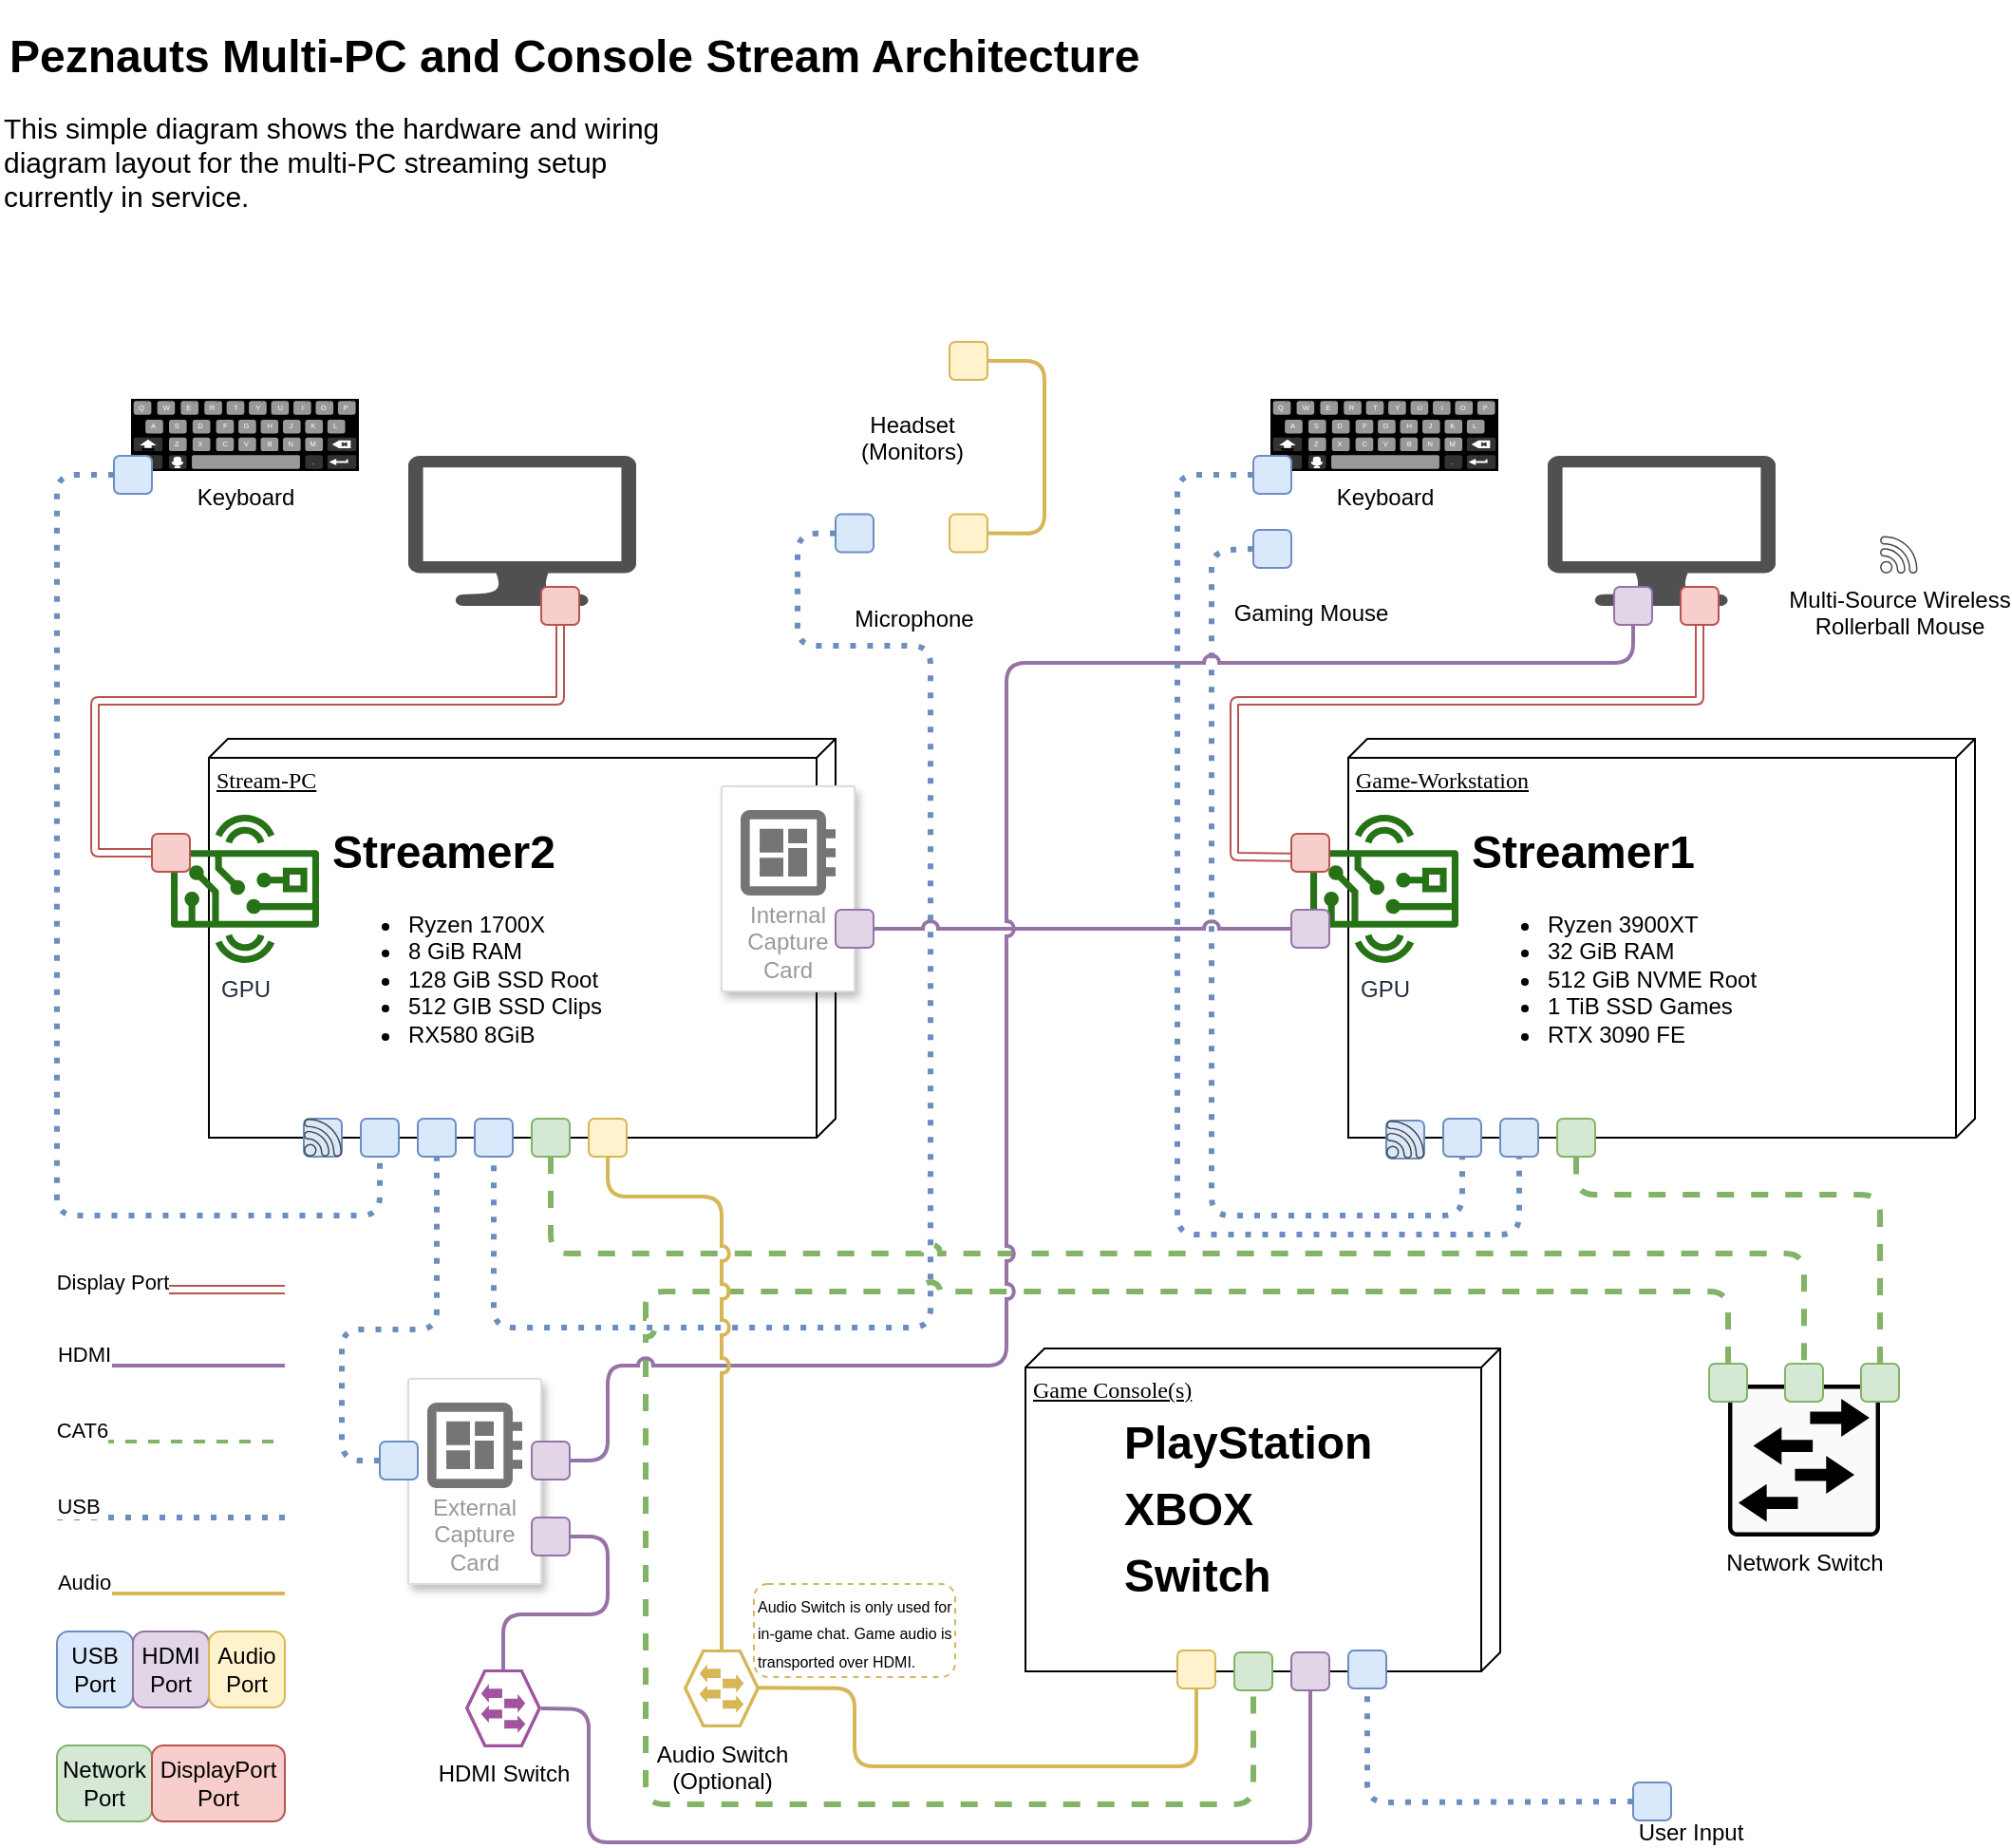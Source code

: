 <mxfile version="14.1.3" type="github">
  <diagram name="Page-1" id="5f0bae14-7c28-e335-631c-24af17079c00">
    <mxGraphModel dx="1727" dy="1769" grid="1" gridSize="10" guides="1" tooltips="1" connect="1" arrows="1" fold="1" page="1" pageScale="1" pageWidth="1100" pageHeight="850" background="#ffffff" math="0" shadow="0">
      <root>
        <mxCell id="0" />
        <mxCell id="1" parent="0" />
        <mxCell id="udWF-kmXkvJZrrBDOuRl-84" value="External Capture Card" style="strokeColor=#dddddd;shadow=1;strokeWidth=1;rounded=1;absoluteArcSize=1;arcSize=2;labelPosition=center;verticalLabelPosition=middle;align=center;verticalAlign=bottom;spacingLeft=0;fontColor=#999999;fontSize=12;whiteSpace=wrap;spacingBottom=2;" vertex="1" parent="1">
          <mxGeometry x="225" y="596" width="70" height="108" as="geometry" />
        </mxCell>
        <mxCell id="udWF-kmXkvJZrrBDOuRl-85" value="" style="dashed=0;connectable=0;html=1;fillColor=#757575;strokeColor=none;shape=mxgraph.gcp2.circuit_board;part=1;" vertex="1" parent="udWF-kmXkvJZrrBDOuRl-84">
          <mxGeometry x="0.5" width="50" height="45" relative="1" as="geometry">
            <mxPoint x="-25" y="12.5" as="offset" />
          </mxGeometry>
        </mxCell>
        <mxCell id="udWF-kmXkvJZrrBDOuRl-82" value="User Input" style="shape=image;html=1;verticalAlign=top;verticalLabelPosition=bottom;labelBackgroundColor=#ffffff;imageAspect=0;aspect=fixed;image=https://cdn4.iconfinder.com/data/icons/top-search-7/128/_game_joystick_pad_controller_device_playstation-128.png;strokeColor=#FFFFFF;fillColor=#D6B656;" vertex="1" parent="1">
          <mxGeometry x="879" y="779.5" width="41" height="41" as="geometry" />
        </mxCell>
        <mxCell id="udWF-kmXkvJZrrBDOuRl-65" value="" style="endArrow=none;dashed=1;html=1;strokeWidth=3;fillColor=#dae8fc;strokeColor=#6c8ebf;dashPattern=1 2;exitX=0;exitY=0.5;exitDx=0;exitDy=0;entryX=0.5;entryY=1;entryDx=0;entryDy=0;" edge="1" parent="1" source="udWF-kmXkvJZrrBDOuRl-59" target="udWF-kmXkvJZrrBDOuRl-64">
          <mxGeometry width="50" height="50" relative="1" as="geometry">
            <mxPoint x="648" y="140" as="sourcePoint" />
            <mxPoint x="790" y="501" as="targetPoint" />
            <Array as="points">
              <mxPoint x="648" y="160" />
              <mxPoint x="648" y="510" />
              <mxPoint x="780" y="510" />
            </Array>
          </mxGeometry>
        </mxCell>
        <mxCell id="ei8tHevfdLbRv2VNK5B5-10" value="" style="endArrow=none;dashed=1;html=1;strokeWidth=3;exitX=0;exitY=0.5;exitDx=0;exitDy=0;entryX=0.5;entryY=1;entryDx=0;entryDy=0;jumpStyle=arc;fillColor=#dae8fc;strokeColor=#6c8ebf;dashPattern=1 2;" parent="1" source="ei8tHevfdLbRv2VNK5B5-11" target="ei8tHevfdLbRv2VNK5B5-13" edge="1">
          <mxGeometry width="50" height="50" relative="1" as="geometry">
            <mxPoint x="420" y="649" as="sourcePoint" />
            <mxPoint x="280" y="709" as="targetPoint" />
            <Array as="points">
              <mxPoint x="430" y="151" />
              <mxPoint x="430" y="210" />
              <mxPoint x="500" y="210" />
              <mxPoint x="500" y="569" />
              <mxPoint x="270" y="569" />
            </Array>
          </mxGeometry>
        </mxCell>
        <mxCell id="ei8tHevfdLbRv2VNK5B5-70" value="" style="endArrow=none;dashed=1;html=1;strokeWidth=3;entryX=0.5;entryY=1;entryDx=0;entryDy=0;exitX=0.5;exitY=0;exitDx=0;exitDy=0;fillColor=#d5e8d4;strokeColor=#82b366;jumpStyle=arc;" parent="1" source="ei8tHevfdLbRv2VNK5B5-71" target="ei8tHevfdLbRv2VNK5B5-69" edge="1">
          <mxGeometry width="50" height="50" relative="1" as="geometry">
            <mxPoint x="810" y="579" as="sourcePoint" />
            <mxPoint x="320" y="709" as="targetPoint" />
            <Array as="points">
              <mxPoint x="920" y="550" />
              <mxPoint x="350" y="550" />
              <mxPoint x="350" y="820" />
              <mxPoint x="670" y="820" />
            </Array>
          </mxGeometry>
        </mxCell>
        <mxCell id="ei8tHevfdLbRv2VNK5B5-67" value="" style="endArrow=none;dashed=1;html=1;strokeWidth=3;exitX=0.5;exitY=1;exitDx=0;exitDy=0;jumpStyle=arc;entryX=0.5;entryY=0;entryDx=0;entryDy=0;fillColor=#d5e8d4;strokeColor=#82b366;" parent="1" source="ei8tHevfdLbRv2VNK5B5-66" target="ei8tHevfdLbRv2VNK5B5-68" edge="1">
          <mxGeometry width="50" height="50" relative="1" as="geometry">
            <mxPoint x="420" y="549" as="sourcePoint" />
            <mxPoint x="470" y="499" as="targetPoint" />
            <Array as="points">
              <mxPoint x="300" y="530" />
              <mxPoint x="960" y="530" />
            </Array>
          </mxGeometry>
        </mxCell>
        <mxCell id="39150e848f15840c-1" value="Stream-PC" style="verticalAlign=top;align=left;spacingTop=8;spacingLeft=2;spacingRight=12;shape=cube;size=10;direction=south;fontStyle=4;html=1;rounded=0;shadow=0;comic=0;labelBackgroundColor=none;strokeWidth=1;fontFamily=Verdana;fontSize=12" parent="1" vertex="1">
          <mxGeometry x="120" y="259" width="330" height="210" as="geometry" />
        </mxCell>
        <mxCell id="39150e848f15840c-2" value="Game-Workstation" style="verticalAlign=top;align=left;spacingTop=8;spacingLeft=2;spacingRight=12;shape=cube;size=10;direction=south;fontStyle=4;html=1;rounded=0;shadow=0;comic=0;labelBackgroundColor=none;strokeWidth=1;fontFamily=Verdana;fontSize=12" parent="1" vertex="1">
          <mxGeometry x="720" y="259" width="330" height="210" as="geometry" />
        </mxCell>
        <mxCell id="39150e848f15840c-3" value="Game Console(s)" style="verticalAlign=top;align=left;spacingTop=8;spacingLeft=2;spacingRight=12;shape=cube;size=10;direction=south;fontStyle=4;html=1;rounded=0;shadow=0;comic=0;labelBackgroundColor=none;strokeWidth=1;fontFamily=Verdana;fontSize=12" parent="1" vertex="1">
          <mxGeometry x="550" y="580" width="250" height="170" as="geometry" />
        </mxCell>
        <mxCell id="ei8tHevfdLbRv2VNK5B5-1" value="" style="endArrow=none;html=1;fillColor=#e1d5e7;strokeColor=#9673a6;strokeWidth=2;" parent="1" edge="1">
          <mxGeometry width="50" height="50" relative="1" as="geometry">
            <mxPoint x="40" y="589" as="sourcePoint" />
            <mxPoint x="160" y="589" as="targetPoint" />
          </mxGeometry>
        </mxCell>
        <mxCell id="ei8tHevfdLbRv2VNK5B5-6" value="HDMI" style="edgeLabel;html=1;align=center;verticalAlign=middle;resizable=0;points=[];" parent="ei8tHevfdLbRv2VNK5B5-1" vertex="1" connectable="0">
          <mxGeometry x="-0.672" y="4" relative="1" as="geometry">
            <mxPoint x="-6" y="-2" as="offset" />
          </mxGeometry>
        </mxCell>
        <mxCell id="ei8tHevfdLbRv2VNK5B5-4" value="" style="endArrow=none;dashed=1;html=1;dashPattern=1 2;strokeWidth=3;fillColor=#dae8fc;strokeColor=#6c8ebf;" parent="1" edge="1">
          <mxGeometry width="50" height="50" relative="1" as="geometry">
            <mxPoint x="40" y="669" as="sourcePoint" />
            <mxPoint x="160" y="669" as="targetPoint" />
          </mxGeometry>
        </mxCell>
        <mxCell id="ei8tHevfdLbRv2VNK5B5-8" value="USB" style="edgeLabel;html=1;align=center;verticalAlign=middle;resizable=0;points=[];" parent="ei8tHevfdLbRv2VNK5B5-4" vertex="1" connectable="0">
          <mxGeometry x="-0.756" y="2" relative="1" as="geometry">
            <mxPoint x="-4" y="-4" as="offset" />
          </mxGeometry>
        </mxCell>
        <mxCell id="ei8tHevfdLbRv2VNK5B5-5" value="" style="endArrow=none;dashed=1;html=1;strokeWidth=2;fillColor=#d5e8d4;strokeColor=#82b366;" parent="1" edge="1">
          <mxGeometry width="50" height="50" relative="1" as="geometry">
            <mxPoint x="40" y="629" as="sourcePoint" />
            <mxPoint x="160" y="629" as="targetPoint" />
          </mxGeometry>
        </mxCell>
        <mxCell id="ei8tHevfdLbRv2VNK5B5-7" value="CAT6" style="edgeLabel;html=1;align=center;verticalAlign=middle;resizable=0;points=[];" parent="ei8tHevfdLbRv2VNK5B5-5" vertex="1" connectable="0">
          <mxGeometry x="-0.622" y="4" relative="1" as="geometry">
            <mxPoint x="-10" y="-2" as="offset" />
          </mxGeometry>
        </mxCell>
        <mxCell id="ei8tHevfdLbRv2VNK5B5-12" value="USB Port" style="rounded=1;whiteSpace=wrap;html=1;fillColor=#dae8fc;strokeColor=#6c8ebf;" parent="1" vertex="1">
          <mxGeometry x="40" y="729" width="40" height="40" as="geometry" />
        </mxCell>
        <mxCell id="ei8tHevfdLbRv2VNK5B5-14" value="HDMI Port" style="rounded=1;whiteSpace=wrap;html=1;fillColor=#e1d5e7;strokeColor=#9673a6;" parent="1" vertex="1">
          <mxGeometry x="80" y="729" width="40" height="40" as="geometry" />
        </mxCell>
        <mxCell id="ei8tHevfdLbRv2VNK5B5-15" value="" style="rounded=1;whiteSpace=wrap;html=1;fillColor=#e1d5e7;strokeColor=#9673a6;" parent="1" vertex="1">
          <mxGeometry x="690" y="740" width="20" height="20" as="geometry" />
        </mxCell>
        <mxCell id="ei8tHevfdLbRv2VNK5B5-21" value="" style="endArrow=none;dashed=1;html=1;strokeWidth=3;exitX=0;exitY=0.5;exitDx=0;exitDy=0;entryX=0.5;entryY=1;entryDx=0;entryDy=0;fillColor=#dae8fc;strokeColor=#6c8ebf;dashPattern=1 2;" parent="1" source="ei8tHevfdLbRv2VNK5B5-19" target="ei8tHevfdLbRv2VNK5B5-22" edge="1">
          <mxGeometry width="50" height="50" relative="1" as="geometry">
            <mxPoint x="520" y="519" as="sourcePoint" />
            <mxPoint x="570" y="469" as="targetPoint" />
            <Array as="points">
              <mxPoint x="190" y="639" />
              <mxPoint x="190" y="570" />
              <mxPoint x="240" y="570" />
            </Array>
          </mxGeometry>
        </mxCell>
        <mxCell id="ei8tHevfdLbRv2VNK5B5-22" value="" style="rounded=1;whiteSpace=wrap;html=1;fillColor=#dae8fc;strokeColor=#6c8ebf;" parent="1" vertex="1">
          <mxGeometry x="230" y="459" width="20" height="20" as="geometry" />
        </mxCell>
        <mxCell id="ei8tHevfdLbRv2VNK5B5-24" value="Internal Capture Card" style="strokeColor=#dddddd;shadow=1;strokeWidth=1;rounded=1;absoluteArcSize=1;arcSize=2;labelPosition=center;verticalLabelPosition=middle;align=center;verticalAlign=bottom;spacingLeft=0;fontColor=#999999;fontSize=12;whiteSpace=wrap;spacingBottom=2;" parent="1" vertex="1">
          <mxGeometry x="390" y="284" width="70" height="108" as="geometry" />
        </mxCell>
        <mxCell id="ei8tHevfdLbRv2VNK5B5-25" value="" style="dashed=0;connectable=0;html=1;fillColor=#757575;strokeColor=none;shape=mxgraph.gcp2.circuit_board;part=1;" parent="ei8tHevfdLbRv2VNK5B5-24" vertex="1">
          <mxGeometry x="0.5" width="50" height="45" relative="1" as="geometry">
            <mxPoint x="-25" y="12.5" as="offset" />
          </mxGeometry>
        </mxCell>
        <mxCell id="ei8tHevfdLbRv2VNK5B5-26" value="GPU" style="outlineConnect=0;fontColor=#232F3E;gradientColor=none;fillColor=#277116;strokeColor=none;dashed=0;verticalLabelPosition=bottom;verticalAlign=top;align=center;html=1;fontSize=12;fontStyle=0;aspect=fixed;pointerEvents=1;shape=mxgraph.aws4.hardware_board;" parent="1" vertex="1">
          <mxGeometry x="700" y="299" width="78" height="78" as="geometry" />
        </mxCell>
        <mxCell id="ei8tHevfdLbRv2VNK5B5-27" value="" style="pointerEvents=1;shadow=0;dashed=0;html=1;strokeColor=none;fillColor=#505050;labelPosition=center;verticalLabelPosition=bottom;verticalAlign=top;outlineConnect=0;align=center;shape=mxgraph.office.devices.lcd_monitor;" parent="1" vertex="1">
          <mxGeometry x="825" y="110" width="120" height="79" as="geometry" />
        </mxCell>
        <mxCell id="ei8tHevfdLbRv2VNK5B5-28" value="" style="pointerEvents=1;shadow=0;dashed=0;html=1;strokeColor=none;fillColor=#505050;labelPosition=center;verticalLabelPosition=bottom;verticalAlign=top;outlineConnect=0;align=center;shape=mxgraph.office.devices.lcd_monitor;" parent="1" vertex="1">
          <mxGeometry x="225" y="110" width="120" height="79" as="geometry" />
        </mxCell>
        <mxCell id="ei8tHevfdLbRv2VNK5B5-29" value="" style="shape=link;html=1;fillColor=#f8cecc;strokeColor=#b85450;" parent="1" edge="1">
          <mxGeometry width="100" relative="1" as="geometry">
            <mxPoint x="40" y="549" as="sourcePoint" />
            <mxPoint x="160" y="549" as="targetPoint" />
          </mxGeometry>
        </mxCell>
        <mxCell id="ei8tHevfdLbRv2VNK5B5-30" value="Display Port" style="edgeLabel;html=1;align=center;verticalAlign=middle;resizable=0;points=[];" parent="ei8tHevfdLbRv2VNK5B5-29" vertex="1" connectable="0">
          <mxGeometry x="-0.727" y="-3" relative="1" as="geometry">
            <mxPoint x="12" y="-7" as="offset" />
          </mxGeometry>
        </mxCell>
        <mxCell id="ei8tHevfdLbRv2VNK5B5-31" value="" style="endArrow=none;html=1;entryX=0;entryY=0.5;entryDx=0;entryDy=0;exitX=1;exitY=0.5;exitDx=0;exitDy=0;fillColor=#e1d5e7;strokeColor=#9673a6;strokeWidth=2;jumpStyle=arc;" parent="1" source="udWF-kmXkvJZrrBDOuRl-5" target="udWF-kmXkvJZrrBDOuRl-2" edge="1">
          <mxGeometry width="50" height="50" relative="1" as="geometry">
            <mxPoint x="580" y="399" as="sourcePoint" />
            <mxPoint x="680" y="389" as="targetPoint" />
          </mxGeometry>
        </mxCell>
        <mxCell id="ei8tHevfdLbRv2VNK5B5-32" value="" style="shape=link;html=1;entryX=-0.017;entryY=0.617;entryDx=0;entryDy=0;entryPerimeter=0;exitX=0.5;exitY=1;exitDx=0;exitDy=0;fillColor=#f8cecc;strokeColor=#b85450;" parent="1" source="udWF-kmXkvJZrrBDOuRl-8" target="udWF-kmXkvJZrrBDOuRl-3" edge="1">
          <mxGeometry width="100" relative="1" as="geometry">
            <mxPoint x="640" y="149" as="sourcePoint" />
            <mxPoint x="660" y="338" as="targetPoint" />
            <Array as="points">
              <mxPoint x="905" y="239" />
              <mxPoint x="660" y="239" />
              <mxPoint x="660" y="321" />
            </Array>
          </mxGeometry>
        </mxCell>
        <mxCell id="ei8tHevfdLbRv2VNK5B5-39" value="GPU" style="outlineConnect=0;fontColor=#232F3E;gradientColor=none;fillColor=#277116;strokeColor=none;dashed=0;verticalLabelPosition=bottom;verticalAlign=top;align=center;html=1;fontSize=12;fontStyle=0;aspect=fixed;pointerEvents=1;shape=mxgraph.aws4.hardware_board;" parent="1" vertex="1">
          <mxGeometry x="100" y="299" width="78" height="78" as="geometry" />
        </mxCell>
        <mxCell id="ei8tHevfdLbRv2VNK5B5-40" value="" style="shape=link;html=1;entryX=0;entryY=0.5;entryDx=0;entryDy=0;exitX=0.5;exitY=1;exitDx=0;exitDy=0;fillColor=#f8cecc;strokeColor=#b85450;" parent="1" source="udWF-kmXkvJZrrBDOuRl-7" target="udWF-kmXkvJZrrBDOuRl-6" edge="1">
          <mxGeometry width="100" relative="1" as="geometry">
            <mxPoint x="10" y="299" as="sourcePoint" />
            <mxPoint x="50" y="409" as="targetPoint" />
            <Array as="points">
              <mxPoint x="305" y="239" />
              <mxPoint x="60" y="239" />
              <mxPoint x="60" y="319" />
            </Array>
          </mxGeometry>
        </mxCell>
        <mxCell id="ei8tHevfdLbRv2VNK5B5-13" value="" style="rounded=1;whiteSpace=wrap;html=1;fillColor=#dae8fc;strokeColor=#6c8ebf;" parent="1" vertex="1">
          <mxGeometry x="260" y="459" width="20" height="20" as="geometry" />
        </mxCell>
        <mxCell id="ei8tHevfdLbRv2VNK5B5-56" value="" style="endArrow=none;html=1;fillColor=#fff2cc;strokeColor=#d6b656;strokeWidth=2;" parent="1" edge="1">
          <mxGeometry width="50" height="50" relative="1" as="geometry">
            <mxPoint x="40" y="709" as="sourcePoint" />
            <mxPoint x="160" y="709" as="targetPoint" />
          </mxGeometry>
        </mxCell>
        <mxCell id="ei8tHevfdLbRv2VNK5B5-57" value="Audio" style="edgeLabel;html=1;align=center;verticalAlign=middle;resizable=0;points=[];" parent="ei8tHevfdLbRv2VNK5B5-56" vertex="1" connectable="0">
          <mxGeometry x="-0.672" y="4" relative="1" as="geometry">
            <mxPoint x="-6" y="-2" as="offset" />
          </mxGeometry>
        </mxCell>
        <mxCell id="ei8tHevfdLbRv2VNK5B5-58" value="" style="endArrow=none;html=1;fillColor=#fff2cc;strokeColor=#d6b656;exitX=1;exitY=0.5;exitDx=0;exitDy=0;strokeWidth=2;entryX=1;entryY=0.5;entryDx=0;entryDy=0;" parent="1" source="ei8tHevfdLbRv2VNK5B5-63" target="ei8tHevfdLbRv2VNK5B5-62" edge="1">
          <mxGeometry width="50" height="50" relative="1" as="geometry">
            <mxPoint x="388" y="231.62" as="sourcePoint" />
            <mxPoint x="590" y="160" as="targetPoint" />
            <Array as="points">
              <mxPoint x="560" y="151" />
              <mxPoint x="560" y="60" />
            </Array>
          </mxGeometry>
        </mxCell>
        <mxCell id="ei8tHevfdLbRv2VNK5B5-64" value="Audio Port" style="rounded=1;whiteSpace=wrap;html=1;fillColor=#fff2cc;strokeColor=#d6b656;" parent="1" vertex="1">
          <mxGeometry x="120" y="729" width="40" height="40" as="geometry" />
        </mxCell>
        <mxCell id="ei8tHevfdLbRv2VNK5B5-65" value="Network Port" style="rounded=1;whiteSpace=wrap;html=1;fillColor=#d5e8d4;strokeColor=#82b366;" parent="1" vertex="1">
          <mxGeometry x="40" y="789" width="50" height="40" as="geometry" />
        </mxCell>
        <mxCell id="ei8tHevfdLbRv2VNK5B5-66" value="" style="rounded=1;whiteSpace=wrap;html=1;fillColor=#d5e8d4;strokeColor=#82b366;" parent="1" vertex="1">
          <mxGeometry x="290" y="459" width="20" height="20" as="geometry" />
        </mxCell>
        <mxCell id="ei8tHevfdLbRv2VNK5B5-69" value="" style="rounded=1;whiteSpace=wrap;html=1;fillColor=#d5e8d4;strokeColor=#82b366;" parent="1" vertex="1">
          <mxGeometry x="660" y="740" width="20" height="20" as="geometry" />
        </mxCell>
        <mxCell id="ei8tHevfdLbRv2VNK5B5-72" value="" style="rounded=1;whiteSpace=wrap;html=1;fillColor=#d5e8d4;strokeColor=#82b366;" parent="1" vertex="1">
          <mxGeometry x="830" y="459" width="20" height="20" as="geometry" />
        </mxCell>
        <mxCell id="udWF-kmXkvJZrrBDOuRl-2" value="" style="rounded=1;whiteSpace=wrap;html=1;fillColor=#e1d5e7;strokeColor=#9673a6;" vertex="1" parent="1">
          <mxGeometry x="690" y="349" width="20" height="20" as="geometry" />
        </mxCell>
        <mxCell id="udWF-kmXkvJZrrBDOuRl-3" value="" style="rounded=1;whiteSpace=wrap;html=1;fillColor=#f8cecc;strokeColor=#b85450;" vertex="1" parent="1">
          <mxGeometry x="690" y="309" width="20" height="20" as="geometry" />
        </mxCell>
        <mxCell id="udWF-kmXkvJZrrBDOuRl-4" value="DisplayPort Port" style="rounded=1;whiteSpace=wrap;html=1;fillColor=#f8cecc;strokeColor=#b85450;" vertex="1" parent="1">
          <mxGeometry x="90" y="789" width="70" height="40" as="geometry" />
        </mxCell>
        <mxCell id="udWF-kmXkvJZrrBDOuRl-5" value="" style="rounded=1;whiteSpace=wrap;html=1;fillColor=#e1d5e7;strokeColor=#9673a6;" vertex="1" parent="1">
          <mxGeometry x="450" y="349" width="20" height="20" as="geometry" />
        </mxCell>
        <mxCell id="udWF-kmXkvJZrrBDOuRl-6" value="" style="rounded=1;whiteSpace=wrap;html=1;fillColor=#f8cecc;strokeColor=#b85450;" vertex="1" parent="1">
          <mxGeometry x="90" y="309" width="20" height="20" as="geometry" />
        </mxCell>
        <mxCell id="udWF-kmXkvJZrrBDOuRl-7" value="" style="rounded=1;whiteSpace=wrap;html=1;fillColor=#f8cecc;strokeColor=#b85450;" vertex="1" parent="1">
          <mxGeometry x="295" y="179" width="20" height="20" as="geometry" />
        </mxCell>
        <mxCell id="udWF-kmXkvJZrrBDOuRl-8" value="" style="rounded=1;whiteSpace=wrap;html=1;fillColor=#f8cecc;strokeColor=#b85450;" vertex="1" parent="1">
          <mxGeometry x="895" y="179" width="20" height="20" as="geometry" />
        </mxCell>
        <mxCell id="udWF-kmXkvJZrrBDOuRl-9" value="" style="rounded=1;whiteSpace=wrap;html=1;fillColor=#e1d5e7;strokeColor=#9673a6;" vertex="1" parent="1">
          <mxGeometry x="860" y="179" width="20" height="20" as="geometry" />
        </mxCell>
        <mxCell id="udWF-kmXkvJZrrBDOuRl-10" value="" style="endArrow=none;dashed=1;html=1;strokeWidth=3;entryX=0.5;entryY=1;entryDx=0;entryDy=0;exitX=0.5;exitY=0;exitDx=0;exitDy=0;fillColor=#d5e8d4;strokeColor=#82b366;" edge="1" parent="1" source="ei8tHevfdLbRv2VNK5B5-74" target="ei8tHevfdLbRv2VNK5B5-72">
          <mxGeometry width="50" height="50" relative="1" as="geometry">
            <mxPoint x="930" y="549" as="sourcePoint" />
            <mxPoint x="759.0" y="479" as="targetPoint" />
            <Array as="points">
              <mxPoint x="1000" y="499" />
              <mxPoint x="840" y="499" />
            </Array>
          </mxGeometry>
        </mxCell>
        <mxCell id="udWF-kmXkvJZrrBDOuRl-16" value="&lt;h1&gt;PlayStation&lt;/h1&gt;" style="text;html=1;strokeColor=none;fillColor=none;align=left;verticalAlign=middle;whiteSpace=wrap;rounded=0;" vertex="1" parent="1">
          <mxGeometry x="600" y="620" width="160" height="20" as="geometry" />
        </mxCell>
        <mxCell id="udWF-kmXkvJZrrBDOuRl-17" value="&lt;h1&gt;Streamer1&lt;/h1&gt;&lt;p&gt;&lt;/p&gt;&lt;ul&gt;&lt;li&gt;Ryzen 3900XT&lt;/li&gt;&lt;li&gt;32 GiB RAM&lt;/li&gt;&lt;li&gt;512 GiB NVME Root&lt;/li&gt;&lt;li&gt;1 TiB SSD Games&lt;/li&gt;&lt;li&gt;RTX 3090 FE&lt;/li&gt;&lt;/ul&gt;&lt;p&gt;&lt;/p&gt;" style="text;html=1;strokeColor=none;fillColor=none;spacing=5;spacingTop=-20;whiteSpace=wrap;overflow=hidden;rounded=0;" vertex="1" parent="1">
          <mxGeometry x="780" y="299" width="250" height="130" as="geometry" />
        </mxCell>
        <mxCell id="udWF-kmXkvJZrrBDOuRl-18" value="&lt;h1&gt;Streamer2&lt;/h1&gt;&lt;p&gt;&lt;/p&gt;&lt;ul&gt;&lt;li&gt;Ryzen 1700X&lt;/li&gt;&lt;li&gt;8 GiB RAM&lt;/li&gt;&lt;li&gt;128 GiB SSD Root&lt;/li&gt;&lt;li&gt;512 GIB SSD Clips&lt;/li&gt;&lt;li&gt;RX580 8GiB&lt;/li&gt;&lt;/ul&gt;&lt;p&gt;&lt;/p&gt;" style="text;html=1;strokeColor=none;fillColor=none;spacing=5;spacingTop=-20;whiteSpace=wrap;overflow=hidden;rounded=0;" vertex="1" parent="1">
          <mxGeometry x="180" y="299" width="250" height="130" as="geometry" />
        </mxCell>
        <mxCell id="udWF-kmXkvJZrrBDOuRl-22" value="" style="endArrow=none;html=1;exitX=1;exitY=0.5;exitDx=0;exitDy=0;jumpStyle=arc;entryX=0.5;entryY=1;entryDx=0;entryDy=0;fillColor=#e1d5e7;strokeColor=#9673a6;strokeWidth=2;" edge="1" parent="1" source="ei8tHevfdLbRv2VNK5B5-16">
          <mxGeometry width="50" height="50" relative="1" as="geometry">
            <mxPoint x="320" y="629" as="sourcePoint" />
            <mxPoint x="870" y="199" as="targetPoint" />
            <Array as="points">
              <mxPoint x="330" y="639" />
              <mxPoint x="330" y="589" />
              <mxPoint x="540" y="589" />
              <mxPoint x="540" y="219" />
              <mxPoint x="870" y="219" />
            </Array>
          </mxGeometry>
        </mxCell>
        <mxCell id="udWF-kmXkvJZrrBDOuRl-23" value="" style="endArrow=none;html=1;entryX=0.5;entryY=1;entryDx=0;entryDy=0;fillColor=#e1d5e7;strokeColor=#9673a6;strokeWidth=2;exitX=1;exitY=0.5;exitDx=0;exitDy=0;exitPerimeter=0;" edge="1" parent="1" source="udWF-kmXkvJZrrBDOuRl-26" target="ei8tHevfdLbRv2VNK5B5-15">
          <mxGeometry width="50" height="50" relative="1" as="geometry">
            <mxPoint x="300" y="870" as="sourcePoint" />
            <mxPoint x="550" y="789" as="targetPoint" />
            <Array as="points">
              <mxPoint x="320" y="770" />
              <mxPoint x="320" y="840" />
              <mxPoint x="700" y="840" />
            </Array>
          </mxGeometry>
        </mxCell>
        <mxCell id="udWF-kmXkvJZrrBDOuRl-24" value="&lt;h1&gt;XBOX&lt;/h1&gt;" style="text;html=1;strokeColor=none;fillColor=none;align=left;verticalAlign=middle;whiteSpace=wrap;rounded=0;" vertex="1" parent="1">
          <mxGeometry x="600" y="655" width="160" height="20" as="geometry" />
        </mxCell>
        <mxCell id="udWF-kmXkvJZrrBDOuRl-25" value="&lt;h1&gt;Switch&lt;/h1&gt;" style="text;html=1;strokeColor=none;fillColor=none;align=left;verticalAlign=middle;whiteSpace=wrap;rounded=0;" vertex="1" parent="1">
          <mxGeometry x="600" y="690" width="160" height="20" as="geometry" />
        </mxCell>
        <mxCell id="udWF-kmXkvJZrrBDOuRl-26" value="HDMI Switch" style="verticalLabelPosition=bottom;html=1;fillColor=#A153A0;strokeColor=#ffffff;verticalAlign=top;align=center;points=[[0,0.5,0],[0.125,0.25,0],[0.25,0,0],[0.5,0,0],[0.75,0,0],[0.875,0.25,0],[1,0.5,0],[0.875,0.75,0],[0.75,1,0],[0.5,1,0],[0.125,0.75,0]];pointerEvents=1;shape=mxgraph.cisco_safe.compositeIcon;bgIcon=mxgraph.cisco_safe.design.blank_device;resIcon=mxgraph.cisco_safe.design.access_switch_2;" vertex="1" parent="1">
          <mxGeometry x="255" y="749" width="40" height="41" as="geometry" />
        </mxCell>
        <mxCell id="udWF-kmXkvJZrrBDOuRl-28" value="" style="endArrow=none;html=1;entryX=1;entryY=0.5;entryDx=0;entryDy=0;fillColor=#e1d5e7;strokeColor=#9673a6;strokeWidth=2;exitX=0.5;exitY=0;exitDx=0;exitDy=0;exitPerimeter=0;" edge="1" parent="1" source="udWF-kmXkvJZrrBDOuRl-26" target="ei8tHevfdLbRv2VNK5B5-41">
          <mxGeometry width="50" height="50" relative="1" as="geometry">
            <mxPoint x="285" y="800" as="sourcePoint" />
            <mxPoint x="560" y="799" as="targetPoint" />
            <Array as="points">
              <mxPoint x="275" y="720" />
              <mxPoint x="330" y="720" />
              <mxPoint x="330" y="679" />
            </Array>
          </mxGeometry>
        </mxCell>
        <mxCell id="ei8tHevfdLbRv2VNK5B5-16" value="" style="rounded=1;whiteSpace=wrap;html=1;fillColor=#e1d5e7;strokeColor=#9673a6;" parent="1" vertex="1">
          <mxGeometry x="290" y="629" width="20" height="20" as="geometry" />
        </mxCell>
        <mxCell id="ei8tHevfdLbRv2VNK5B5-19" value="" style="rounded=1;whiteSpace=wrap;html=1;fillColor=#dae8fc;strokeColor=#6c8ebf;" parent="1" vertex="1">
          <mxGeometry x="210" y="629" width="20" height="20" as="geometry" />
        </mxCell>
        <mxCell id="udWF-kmXkvJZrrBDOuRl-39" value="" style="rounded=1;whiteSpace=wrap;html=1;fillColor=#dae8fc;strokeColor=#6c8ebf;" vertex="1" parent="1">
          <mxGeometry x="870" y="808.5" width="20" height="20" as="geometry" />
        </mxCell>
        <mxCell id="udWF-kmXkvJZrrBDOuRl-40" value="" style="rounded=1;whiteSpace=wrap;html=1;fillColor=#fff2cc;strokeColor=#d6b656;" vertex="1" parent="1">
          <mxGeometry x="320" y="459" width="20" height="20" as="geometry" />
        </mxCell>
        <mxCell id="udWF-kmXkvJZrrBDOuRl-41" value="" style="rounded=1;whiteSpace=wrap;html=1;fillColor=#dae8fc;strokeColor=#6c8ebf;" vertex="1" parent="1">
          <mxGeometry x="720" y="739" width="20" height="20" as="geometry" />
        </mxCell>
        <mxCell id="udWF-kmXkvJZrrBDOuRl-42" value="" style="endArrow=none;dashed=1;html=1;strokeWidth=3;exitX=0;exitY=0.5;exitDx=0;exitDy=0;entryX=0.5;entryY=1;entryDx=0;entryDy=0;fillColor=#dae8fc;strokeColor=#6c8ebf;dashPattern=1 2;" edge="1" parent="1" source="udWF-kmXkvJZrrBDOuRl-39" target="udWF-kmXkvJZrrBDOuRl-41">
          <mxGeometry width="50" height="50" relative="1" as="geometry">
            <mxPoint x="280" y="619" as="sourcePoint" />
            <mxPoint x="320" y="469" as="targetPoint" />
            <Array as="points">
              <mxPoint x="730" y="819" />
            </Array>
          </mxGeometry>
        </mxCell>
        <mxCell id="udWF-kmXkvJZrrBDOuRl-43" value="" style="rounded=1;whiteSpace=wrap;html=1;fillColor=#fff2cc;strokeColor=#d6b656;" vertex="1" parent="1">
          <mxGeometry x="630" y="739" width="20" height="20" as="geometry" />
        </mxCell>
        <mxCell id="udWF-kmXkvJZrrBDOuRl-44" value="" style="endArrow=none;html=1;fillColor=#fff2cc;strokeColor=#d6b656;exitX=0.5;exitY=1;exitDx=0;exitDy=0;strokeWidth=2;entryX=0.5;entryY=0;entryDx=0;entryDy=0;jumpStyle=arc;entryPerimeter=0;" edge="1" parent="1" source="udWF-kmXkvJZrrBDOuRl-40" target="udWF-kmXkvJZrrBDOuRl-80">
          <mxGeometry width="50" height="50" relative="1" as="geometry">
            <mxPoint x="558" y="118.38" as="sourcePoint" />
            <mxPoint x="430" y="620" as="targetPoint" />
            <Array as="points">
              <mxPoint x="330" y="500" />
              <mxPoint x="390" y="500" />
            </Array>
          </mxGeometry>
        </mxCell>
        <mxCell id="udWF-kmXkvJZrrBDOuRl-45" value="" style="group" vertex="1" connectable="0" parent="1">
          <mxGeometry x="10" y="-120" width="620" height="120" as="geometry" />
        </mxCell>
        <mxCell id="udWF-kmXkvJZrrBDOuRl-33" value="&lt;p style=&quot;line-height: 40%&quot;&gt;&lt;/p&gt;&lt;h1&gt;&lt;span&gt;Peznauts Multi-PC and Console Stream Architecture&amp;nbsp;&lt;/span&gt;&lt;/h1&gt;&lt;h1&gt;&lt;br&gt;&lt;/h1&gt;&lt;p&gt;&lt;/p&gt;" style="text;html=1;strokeColor=none;fillColor=none;spacing=5;spacingTop=-20;whiteSpace=wrap;overflow=hidden;rounded=0;" vertex="1" parent="udWF-kmXkvJZrrBDOuRl-45">
          <mxGeometry width="620" height="40" as="geometry" />
        </mxCell>
        <mxCell id="udWF-kmXkvJZrrBDOuRl-35" value="&lt;h1 style=&quot;font-size: 15px&quot;&gt;&lt;span style=&quot;font-weight: normal&quot;&gt;This simple diagram shows the hardware and wiring diagram layout for the multi-PC streaming setup currently&amp;nbsp;in service.&lt;/span&gt;&lt;/h1&gt;" style="text;html=1;strokeColor=none;fillColor=none;align=left;verticalAlign=middle;whiteSpace=wrap;rounded=0;" vertex="1" parent="udWF-kmXkvJZrrBDOuRl-45">
          <mxGeometry y="30" width="350" height="90" as="geometry" />
        </mxCell>
        <mxCell id="udWF-kmXkvJZrrBDOuRl-47" value="" style="group" vertex="1" connectable="0" parent="1">
          <mxGeometry x="450" y="120" width="80" height="61.62" as="geometry" />
        </mxCell>
        <mxCell id="ei8tHevfdLbRv2VNK5B5-46" value="Microphone" style="shape=image;html=1;verticalAlign=top;verticalLabelPosition=bottom;labelBackgroundColor=#ffffff;imageAspect=0;aspect=fixed;image=https://cdn4.iconfinder.com/data/icons/basic-ui-2-line/32/microphone-mic-speak-voice-recorder-128.png" parent="udWF-kmXkvJZrrBDOuRl-47" vertex="1">
          <mxGeometry x="10" width="61.62" height="61.62" as="geometry" />
        </mxCell>
        <mxCell id="ei8tHevfdLbRv2VNK5B5-63" value="" style="rounded=1;whiteSpace=wrap;html=1;fillColor=#fff2cc;strokeColor=#d6b656;" parent="udWF-kmXkvJZrrBDOuRl-47" vertex="1">
          <mxGeometry x="60" y="20.81" width="20" height="20" as="geometry" />
        </mxCell>
        <mxCell id="ei8tHevfdLbRv2VNK5B5-11" value="" style="rounded=1;whiteSpace=wrap;html=1;fillColor=#dae8fc;strokeColor=#6c8ebf;" parent="udWF-kmXkvJZrrBDOuRl-47" vertex="1">
          <mxGeometry y="20.81" width="20" height="20" as="geometry" />
        </mxCell>
        <mxCell id="ei8tHevfdLbRv2VNK5B5-49" value="Headset&lt;br&gt;(Monitors)" style="shape=image;html=1;verticalAlign=top;verticalLabelPosition=bottom;labelBackgroundColor=#ffffff;imageAspect=0;aspect=fixed;image=https://cdn2.iconfinder.com/data/icons/cute-tech-icon-set-1/512/Headphones-128.png" parent="1" vertex="1">
          <mxGeometry x="460" y="20" width="60" height="60" as="geometry" />
        </mxCell>
        <mxCell id="ei8tHevfdLbRv2VNK5B5-62" value="" style="rounded=1;whiteSpace=wrap;html=1;fillColor=#fff2cc;strokeColor=#d6b656;" parent="1" vertex="1">
          <mxGeometry x="510" y="50" width="20" height="20" as="geometry" />
        </mxCell>
        <mxCell id="udWF-kmXkvJZrrBDOuRl-49" value="Keyboard" style="verticalLabelPosition=bottom;verticalAlign=top;html=1;shadow=0;dashed=0;strokeWidth=1;shape=mxgraph.android.keyboard;" vertex="1" parent="1">
          <mxGeometry x="79" y="80" width="120" height="38" as="geometry" />
        </mxCell>
        <mxCell id="udWF-kmXkvJZrrBDOuRl-50" value="" style="rounded=1;whiteSpace=wrap;html=1;fillColor=#dae8fc;strokeColor=#6c8ebf;" vertex="1" parent="1">
          <mxGeometry x="200" y="459" width="20" height="20" as="geometry" />
        </mxCell>
        <mxCell id="udWF-kmXkvJZrrBDOuRl-51" value="" style="rounded=1;whiteSpace=wrap;html=1;fillColor=#dae8fc;strokeColor=#6c8ebf;" vertex="1" parent="1">
          <mxGeometry x="70" y="110" width="20" height="20" as="geometry" />
        </mxCell>
        <mxCell id="udWF-kmXkvJZrrBDOuRl-52" value="" style="endArrow=none;dashed=1;html=1;strokeWidth=3;entryX=0.5;entryY=1;entryDx=0;entryDy=0;fillColor=#dae8fc;strokeColor=#6c8ebf;dashPattern=1 2;exitX=0;exitY=0.5;exitDx=0;exitDy=0;" edge="1" parent="1" source="udWF-kmXkvJZrrBDOuRl-51" target="udWF-kmXkvJZrrBDOuRl-50">
          <mxGeometry width="50" height="50" relative="1" as="geometry">
            <mxPoint x="50" y="450" as="sourcePoint" />
            <mxPoint x="250" y="489" as="targetPoint" />
            <Array as="points">
              <mxPoint x="40" y="120" />
              <mxPoint x="40" y="510" />
              <mxPoint x="210" y="510" />
            </Array>
          </mxGeometry>
        </mxCell>
        <mxCell id="udWF-kmXkvJZrrBDOuRl-57" value="Keyboard" style="verticalLabelPosition=bottom;verticalAlign=top;html=1;shadow=0;dashed=0;strokeWidth=1;shape=mxgraph.android.keyboard;" vertex="1" parent="1">
          <mxGeometry x="679" y="80" width="120" height="38" as="geometry" />
        </mxCell>
        <mxCell id="udWF-kmXkvJZrrBDOuRl-58" value="" style="rounded=1;whiteSpace=wrap;html=1;fillColor=#dae8fc;strokeColor=#6c8ebf;" vertex="1" parent="1">
          <mxGeometry x="670" y="110" width="20" height="20" as="geometry" />
        </mxCell>
        <mxCell id="udWF-kmXkvJZrrBDOuRl-60" value="Gaming Mouse" style="shape=image;html=1;verticalAlign=top;verticalLabelPosition=bottom;labelBackgroundColor=#ffffff;imageAspect=0;aspect=fixed;image=https://cdn4.iconfinder.com/data/icons/essential-part-5/32/497-Mouse-128.png" vertex="1" parent="1">
          <mxGeometry x="680" y="139" width="40" height="40" as="geometry" />
        </mxCell>
        <mxCell id="udWF-kmXkvJZrrBDOuRl-63" value="" style="rounded=1;whiteSpace=wrap;html=1;fillColor=#dae8fc;strokeColor=#6c8ebf;" vertex="1" parent="1">
          <mxGeometry x="800" y="459" width="20" height="20" as="geometry" />
        </mxCell>
        <mxCell id="udWF-kmXkvJZrrBDOuRl-64" value="" style="rounded=1;whiteSpace=wrap;html=1;fillColor=#dae8fc;strokeColor=#6c8ebf;" vertex="1" parent="1">
          <mxGeometry x="770" y="459" width="20" height="20" as="geometry" />
        </mxCell>
        <mxCell id="udWF-kmXkvJZrrBDOuRl-67" value="" style="endArrow=none;dashed=1;html=1;strokeWidth=3;fillColor=#dae8fc;strokeColor=#6c8ebf;dashPattern=1 2;exitX=0;exitY=0.5;exitDx=0;exitDy=0;entryX=0.5;entryY=1;entryDx=0;entryDy=0;" edge="1" parent="1" source="udWF-kmXkvJZrrBDOuRl-58" target="udWF-kmXkvJZrrBDOuRl-63">
          <mxGeometry width="50" height="50" relative="1" as="geometry">
            <mxPoint x="680" y="169" as="sourcePoint" />
            <mxPoint x="790" y="489" as="targetPoint" />
            <Array as="points">
              <mxPoint x="630" y="120" />
              <mxPoint x="630" y="520" />
              <mxPoint x="810" y="520" />
            </Array>
          </mxGeometry>
        </mxCell>
        <mxCell id="udWF-kmXkvJZrrBDOuRl-71" value="" style="group" vertex="1" connectable="0" parent="1">
          <mxGeometry x="170" y="459" width="20" height="20" as="geometry" />
        </mxCell>
        <mxCell id="udWF-kmXkvJZrrBDOuRl-55" value="" style="rounded=1;whiteSpace=wrap;html=1;fillColor=#dae8fc;strokeColor=#6c8ebf;" vertex="1" parent="udWF-kmXkvJZrrBDOuRl-71">
          <mxGeometry width="20" height="20" as="geometry" />
        </mxCell>
        <mxCell id="udWF-kmXkvJZrrBDOuRl-70" value="" style="pointerEvents=1;shadow=0;dashed=0;html=1;strokeColor=none;fillColor=#434445;aspect=fixed;labelPosition=center;verticalLabelPosition=bottom;verticalAlign=top;align=center;outlineConnect=0;shape=mxgraph.vvd.wi_fi;" vertex="1" parent="udWF-kmXkvJZrrBDOuRl-71">
          <mxGeometry width="20" height="20" as="geometry" />
        </mxCell>
        <mxCell id="udWF-kmXkvJZrrBDOuRl-72" value="" style="group" vertex="1" connectable="0" parent="1">
          <mxGeometry x="740" y="460" width="20" height="20" as="geometry" />
        </mxCell>
        <mxCell id="udWF-kmXkvJZrrBDOuRl-73" value="" style="rounded=1;whiteSpace=wrap;html=1;fillColor=#dae8fc;strokeColor=#6c8ebf;" vertex="1" parent="udWF-kmXkvJZrrBDOuRl-72">
          <mxGeometry width="20" height="20" as="geometry" />
        </mxCell>
        <mxCell id="udWF-kmXkvJZrrBDOuRl-74" value="" style="pointerEvents=1;shadow=0;dashed=0;html=1;strokeColor=none;fillColor=#434445;aspect=fixed;labelPosition=center;verticalLabelPosition=bottom;verticalAlign=top;align=center;outlineConnect=0;shape=mxgraph.vvd.wi_fi;" vertex="1" parent="udWF-kmXkvJZrrBDOuRl-72">
          <mxGeometry width="20" height="20" as="geometry" />
        </mxCell>
        <mxCell id="udWF-kmXkvJZrrBDOuRl-79" value="" style="group" vertex="1" connectable="0" parent="1">
          <mxGeometry x="990" y="139" width="40" height="40" as="geometry" />
        </mxCell>
        <mxCell id="udWF-kmXkvJZrrBDOuRl-78" value="" style="shape=image;html=1;verticalAlign=top;verticalLabelPosition=bottom;labelBackgroundColor=#ffffff;imageAspect=0;aspect=fixed;image=https://cdn4.iconfinder.com/data/icons/essential-part-5/32/497-Mouse-128.png" vertex="1" parent="udWF-kmXkvJZrrBDOuRl-79">
          <mxGeometry width="40" height="40" as="geometry" />
        </mxCell>
        <mxCell id="udWF-kmXkvJZrrBDOuRl-75" value="Multi-Source Wireless&lt;br&gt;Rollerball Mouse" style="pointerEvents=1;shadow=0;dashed=0;html=1;strokeColor=none;fillColor=#434445;aspect=fixed;labelPosition=center;verticalLabelPosition=bottom;verticalAlign=top;align=center;outlineConnect=0;shape=mxgraph.vvd.wi_fi;" vertex="1" parent="udWF-kmXkvJZrrBDOuRl-79">
          <mxGeometry x="10" y="13.28" width="19.72" height="19.72" as="geometry" />
        </mxCell>
        <mxCell id="udWF-kmXkvJZrrBDOuRl-80" value="Audio Switch&lt;br&gt;(Optional)" style="verticalLabelPosition=bottom;html=1;verticalAlign=top;align=center;points=[[0,0.5,0],[0.125,0.25,0],[0.25,0,0],[0.5,0,0],[0.75,0,0],[0.875,0.25,0],[1,0.5,0],[0.875,0.75,0],[0.75,1,0],[0.5,1,0],[0.125,0.75,0]];pointerEvents=1;shape=mxgraph.cisco_safe.compositeIcon;bgIcon=mxgraph.cisco_safe.design.blank_device;resIcon=mxgraph.cisco_safe.design.access_switch_2;fillColor=#D6B656;strokeColor=#FFFFFF;" vertex="1" parent="1">
          <mxGeometry x="370" y="738.5" width="40" height="41" as="geometry" />
        </mxCell>
        <mxCell id="udWF-kmXkvJZrrBDOuRl-81" value="" style="endArrow=none;html=1;fillColor=#fff2cc;strokeColor=#d6b656;exitX=0.958;exitY=0.492;exitDx=0;exitDy=0;strokeWidth=2;entryX=0.5;entryY=1;entryDx=0;entryDy=0;jumpStyle=arc;exitPerimeter=0;" edge="1" parent="1" source="udWF-kmXkvJZrrBDOuRl-80" target="udWF-kmXkvJZrrBDOuRl-43">
          <mxGeometry width="50" height="50" relative="1" as="geometry">
            <mxPoint x="340" y="489" as="sourcePoint" />
            <mxPoint x="400" y="758" as="targetPoint" />
            <Array as="points">
              <mxPoint x="460" y="759" />
              <mxPoint x="460" y="800" />
              <mxPoint x="640" y="800" />
            </Array>
          </mxGeometry>
        </mxCell>
        <mxCell id="udWF-kmXkvJZrrBDOuRl-83" value="&lt;span style=&quot;text-align: left&quot;&gt;Network Switch&lt;/span&gt;" style="points=[[0.015,0.015,0],[0.985,0.015,0],[0.985,0.985,0],[0.015,0.985,0],[0.25,0,0],[0.5,0,0],[0.75,0,0],[1,0.25,0],[1,0.5,0],[1,0.75,0],[0.75,1,0],[0.5,1,0],[0.25,1,0],[0,0.75,0],[0,0.5,0],[0,0.25,0]];verticalLabelPosition=bottom;html=1;verticalAlign=top;aspect=fixed;align=center;pointerEvents=1;shape=mxgraph.cisco19.rect;prIcon=workgroup_switch;fillColor=#FAFAFA;" vertex="1" parent="1">
          <mxGeometry x="920" y="599" width="80" height="80" as="geometry" />
        </mxCell>
        <mxCell id="ei8tHevfdLbRv2VNK5B5-68" value="" style="rounded=1;whiteSpace=wrap;html=1;fillColor=#d5e8d4;strokeColor=#82b366;" parent="1" vertex="1">
          <mxGeometry x="950" y="588" width="20" height="20" as="geometry" />
        </mxCell>
        <mxCell id="ei8tHevfdLbRv2VNK5B5-71" value="" style="rounded=1;whiteSpace=wrap;html=1;fillColor=#d5e8d4;strokeColor=#82b366;" parent="1" vertex="1">
          <mxGeometry x="910" y="588" width="20" height="20" as="geometry" />
        </mxCell>
        <mxCell id="ei8tHevfdLbRv2VNK5B5-74" value="" style="rounded=1;whiteSpace=wrap;html=1;fillColor=#d5e8d4;strokeColor=#82b366;" parent="1" vertex="1">
          <mxGeometry x="990" y="588" width="20" height="20" as="geometry" />
        </mxCell>
        <mxCell id="udWF-kmXkvJZrrBDOuRl-59" value="" style="rounded=1;whiteSpace=wrap;html=1;fillColor=#dae8fc;strokeColor=#6c8ebf;" vertex="1" parent="1">
          <mxGeometry x="670" y="149" width="20" height="20" as="geometry" />
        </mxCell>
        <mxCell id="ei8tHevfdLbRv2VNK5B5-41" value="" style="rounded=1;whiteSpace=wrap;html=1;fillColor=#e1d5e7;strokeColor=#9673a6;" parent="1" vertex="1">
          <mxGeometry x="290" y="669" width="20" height="20" as="geometry" />
        </mxCell>
        <mxCell id="udWF-kmXkvJZrrBDOuRl-86" value="&lt;div&gt;&lt;font style=&quot;font-size: 8px&quot;&gt;Audio Switch is only used for in-game chat. Game audio is transported over HDMI.&lt;/font&gt;&lt;/div&gt;" style="text;html=1;align=left;verticalAlign=middle;whiteSpace=wrap;rounded=1;strokeColor=#d6b656;glass=0;fillColor=#ffffff;dashed=1;" vertex="1" parent="1">
          <mxGeometry x="407" y="704" width="106" height="49" as="geometry" />
        </mxCell>
      </root>
    </mxGraphModel>
  </diagram>
</mxfile>
